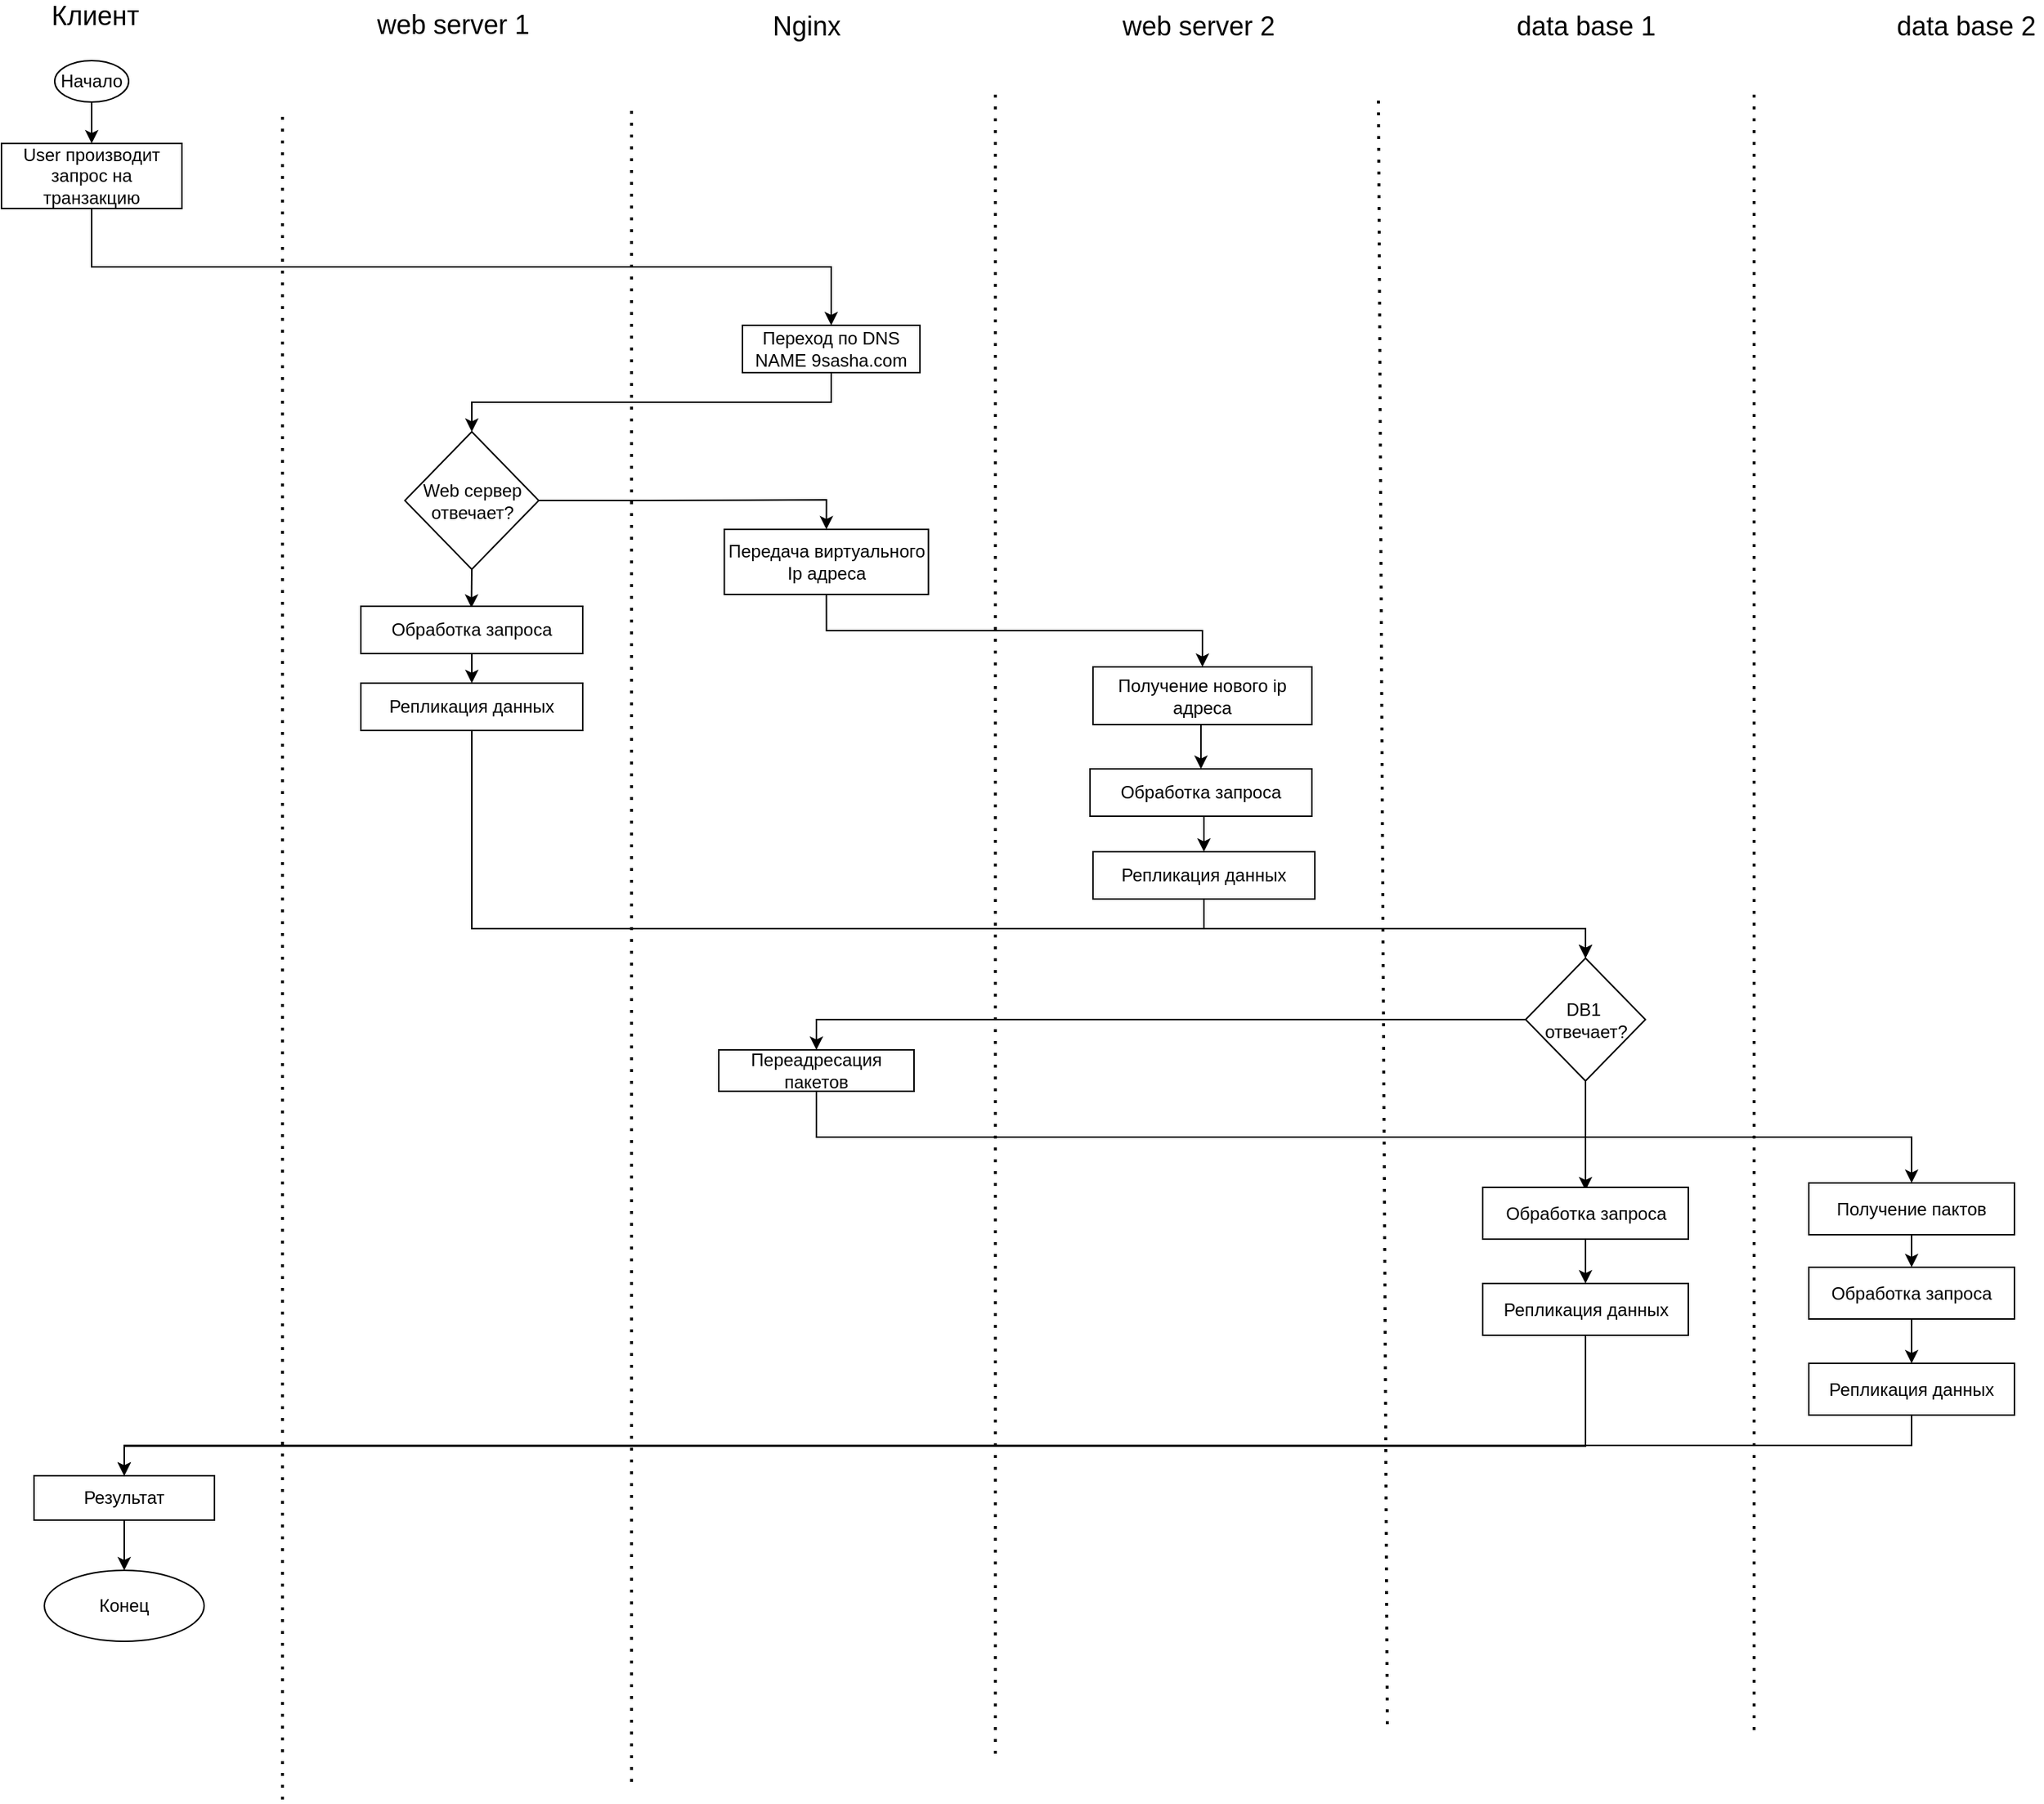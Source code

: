 <mxfile version="14.7.0" type="github">
  <diagram id="SUfiavvYxmkqEkYZ2rLM" name="Page-1">
    <mxGraphModel dx="2822" dy="1524" grid="0" gridSize="10" guides="1" tooltips="1" connect="1" arrows="1" fold="1" page="0" pageScale="1" pageWidth="827" pageHeight="1169" math="0" shadow="0">
      <root>
        <mxCell id="0" />
        <mxCell id="1" parent="0" />
        <mxCell id="dnov4yQt2PjsULBAwg_i-1" value="&lt;font style=&quot;font-size: 18px&quot;&gt;Клиент&lt;/font&gt;" style="text;html=1;align=center;verticalAlign=middle;resizable=0;points=[];autosize=1;strokeColor=none;" parent="1" vertex="1">
          <mxGeometry x="-419" y="-24" width="69" height="20" as="geometry" />
        </mxCell>
        <mxCell id="dnov4yQt2PjsULBAwg_i-2" value="&lt;span style=&quot;font-size: 18px&quot;&gt;web server 1&lt;/span&gt;" style="text;html=1;align=center;verticalAlign=middle;resizable=0;points=[];autosize=1;strokeColor=none;" parent="1" vertex="1">
          <mxGeometry x="-199" y="-18" width="113" height="20" as="geometry" />
        </mxCell>
        <mxCell id="dnov4yQt2PjsULBAwg_i-3" value="&lt;font style=&quot;font-size: 18px&quot;&gt;web server 2&lt;/font&gt;" style="text;html=1;align=center;verticalAlign=middle;resizable=0;points=[];autosize=1;strokeColor=none;" parent="1" vertex="1">
          <mxGeometry x="305" y="-17" width="113" height="20" as="geometry" />
        </mxCell>
        <mxCell id="dnov4yQt2PjsULBAwg_i-4" value="&lt;font style=&quot;font-size: 18px&quot;&gt;data base 1&lt;/font&gt;" style="text;html=1;align=center;verticalAlign=middle;resizable=0;points=[];autosize=1;strokeColor=none;" parent="1" vertex="1">
          <mxGeometry x="572" y="-17" width="104" height="20" as="geometry" />
        </mxCell>
        <mxCell id="dnov4yQt2PjsULBAwg_i-5" value="&lt;font style=&quot;font-size: 18px&quot;&gt;data base 2&lt;/font&gt;" style="text;html=1;align=center;verticalAlign=middle;resizable=0;points=[];autosize=1;strokeColor=none;" parent="1" vertex="1">
          <mxGeometry x="829" y="-17" width="104" height="20" as="geometry" />
        </mxCell>
        <mxCell id="dnov4yQt2PjsULBAwg_i-6" value="&lt;font style=&quot;font-size: 18px&quot;&gt;Nginx&lt;/font&gt;" style="text;html=1;align=center;verticalAlign=middle;resizable=0;points=[];autosize=1;strokeColor=none;" parent="1" vertex="1">
          <mxGeometry x="69" y="-17" width="56" height="20" as="geometry" />
        </mxCell>
        <mxCell id="dnov4yQt2PjsULBAwg_i-7" value="" style="endArrow=none;dashed=1;html=1;dashPattern=1 3;strokeWidth=2;" parent="1" edge="1">
          <mxGeometry width="50" height="50" relative="1" as="geometry">
            <mxPoint x="-257" y="1192" as="sourcePoint" />
            <mxPoint x="-257" y="52" as="targetPoint" />
          </mxGeometry>
        </mxCell>
        <mxCell id="dnov4yQt2PjsULBAwg_i-10" style="edgeStyle=orthogonalEdgeStyle;rounded=0;orthogonalLoop=1;jettySize=auto;html=1;exitX=0.5;exitY=1;exitDx=0;exitDy=0;entryX=0.5;entryY=0;entryDx=0;entryDy=0;" parent="1" source="dnov4yQt2PjsULBAwg_i-8" target="dnov4yQt2PjsULBAwg_i-9" edge="1">
          <mxGeometry relative="1" as="geometry" />
        </mxCell>
        <mxCell id="dnov4yQt2PjsULBAwg_i-8" value="Начало" style="ellipse;whiteSpace=wrap;html=1;" parent="1" vertex="1">
          <mxGeometry x="-411" y="16" width="50" height="28" as="geometry" />
        </mxCell>
        <mxCell id="gvLGHlVyj8uhla7x83-q-2" style="edgeStyle=orthogonalEdgeStyle;rounded=0;orthogonalLoop=1;jettySize=auto;html=1;exitX=0.5;exitY=1;exitDx=0;exitDy=0;entryX=0.5;entryY=0;entryDx=0;entryDy=0;" edge="1" parent="1" source="dnov4yQt2PjsULBAwg_i-9" target="gvLGHlVyj8uhla7x83-q-1">
          <mxGeometry relative="1" as="geometry" />
        </mxCell>
        <mxCell id="dnov4yQt2PjsULBAwg_i-9" value="User производит запрос на транзакцию" style="rounded=0;whiteSpace=wrap;html=1;" parent="1" vertex="1">
          <mxGeometry x="-447" y="72" width="122" height="44" as="geometry" />
        </mxCell>
        <mxCell id="dnov4yQt2PjsULBAwg_i-18" style="edgeStyle=orthogonalEdgeStyle;rounded=0;orthogonalLoop=1;jettySize=auto;html=1;exitX=1;exitY=0.5;exitDx=0;exitDy=0;entryX=0.5;entryY=0;entryDx=0;entryDy=0;" parent="1" source="dnov4yQt2PjsULBAwg_i-11" target="dnov4yQt2PjsULBAwg_i-17" edge="1">
          <mxGeometry relative="1" as="geometry" />
        </mxCell>
        <mxCell id="dnov4yQt2PjsULBAwg_i-38" style="edgeStyle=orthogonalEdgeStyle;rounded=0;orthogonalLoop=1;jettySize=auto;html=1;exitX=0.5;exitY=1;exitDx=0;exitDy=0;" parent="1" source="dnov4yQt2PjsULBAwg_i-11" edge="1">
          <mxGeometry relative="1" as="geometry">
            <mxPoint x="-129.25" y="386" as="targetPoint" />
          </mxGeometry>
        </mxCell>
        <mxCell id="dnov4yQt2PjsULBAwg_i-11" value="Web сервер&lt;br&gt;отвечает?" style="rhombus;whiteSpace=wrap;html=1;" parent="1" vertex="1">
          <mxGeometry x="-174.25" y="267" width="90.5" height="93" as="geometry" />
        </mxCell>
        <mxCell id="dnov4yQt2PjsULBAwg_i-13" value="" style="endArrow=none;dashed=1;html=1;dashPattern=1 3;strokeWidth=2;" parent="1" edge="1">
          <mxGeometry width="50" height="50" relative="1" as="geometry">
            <mxPoint x="-21" y="1180" as="sourcePoint" />
            <mxPoint x="-21" y="44" as="targetPoint" />
          </mxGeometry>
        </mxCell>
        <mxCell id="dnov4yQt2PjsULBAwg_i-16" value="" style="endArrow=none;dashed=1;html=1;dashPattern=1 3;strokeWidth=2;" parent="1" edge="1">
          <mxGeometry width="50" height="50" relative="1" as="geometry">
            <mxPoint x="225" y="1161" as="sourcePoint" />
            <mxPoint x="225" y="38" as="targetPoint" />
          </mxGeometry>
        </mxCell>
        <mxCell id="dnov4yQt2PjsULBAwg_i-20" style="edgeStyle=orthogonalEdgeStyle;rounded=0;orthogonalLoop=1;jettySize=auto;html=1;exitX=0.5;exitY=1;exitDx=0;exitDy=0;entryX=0.5;entryY=0;entryDx=0;entryDy=0;" parent="1" source="dnov4yQt2PjsULBAwg_i-17" target="dnov4yQt2PjsULBAwg_i-19" edge="1">
          <mxGeometry relative="1" as="geometry" />
        </mxCell>
        <mxCell id="dnov4yQt2PjsULBAwg_i-17" value="Передача виртуального Ip адреса" style="rounded=0;whiteSpace=wrap;html=1;" parent="1" vertex="1">
          <mxGeometry x="41.75" y="333" width="138" height="44" as="geometry" />
        </mxCell>
        <mxCell id="dnov4yQt2PjsULBAwg_i-34" style="edgeStyle=orthogonalEdgeStyle;rounded=0;orthogonalLoop=1;jettySize=auto;html=1;exitX=0.5;exitY=1;exitDx=0;exitDy=0;entryX=0.5;entryY=0;entryDx=0;entryDy=0;" parent="1" source="dnov4yQt2PjsULBAwg_i-19" target="dnov4yQt2PjsULBAwg_i-21" edge="1">
          <mxGeometry relative="1" as="geometry" />
        </mxCell>
        <mxCell id="dnov4yQt2PjsULBAwg_i-19" value="Получение нового ip адреса" style="rounded=0;whiteSpace=wrap;html=1;" parent="1" vertex="1">
          <mxGeometry x="291" y="426" width="148" height="39" as="geometry" />
        </mxCell>
        <mxCell id="dnov4yQt2PjsULBAwg_i-36" style="edgeStyle=orthogonalEdgeStyle;rounded=0;orthogonalLoop=1;jettySize=auto;html=1;exitX=0.5;exitY=1;exitDx=0;exitDy=0;entryX=0.5;entryY=0;entryDx=0;entryDy=0;" parent="1" source="dnov4yQt2PjsULBAwg_i-21" target="dnov4yQt2PjsULBAwg_i-35" edge="1">
          <mxGeometry relative="1" as="geometry" />
        </mxCell>
        <mxCell id="dnov4yQt2PjsULBAwg_i-21" value="Обработка запроса" style="rounded=0;whiteSpace=wrap;html=1;" parent="1" vertex="1">
          <mxGeometry x="289" y="495" width="150" height="32" as="geometry" />
        </mxCell>
        <mxCell id="dnov4yQt2PjsULBAwg_i-23" value="" style="endArrow=none;dashed=1;html=1;dashPattern=1 3;strokeWidth=2;" parent="1" edge="1">
          <mxGeometry width="50" height="50" relative="1" as="geometry">
            <mxPoint x="490" y="1141" as="sourcePoint" />
            <mxPoint x="484" y="40" as="targetPoint" />
          </mxGeometry>
        </mxCell>
        <mxCell id="dnov4yQt2PjsULBAwg_i-29" style="edgeStyle=orthogonalEdgeStyle;rounded=0;orthogonalLoop=1;jettySize=auto;html=1;exitX=0;exitY=0.5;exitDx=0;exitDy=0;entryX=0.5;entryY=0;entryDx=0;entryDy=0;" parent="1" source="dnov4yQt2PjsULBAwg_i-24" target="dnov4yQt2PjsULBAwg_i-28" edge="1">
          <mxGeometry relative="1" as="geometry" />
        </mxCell>
        <mxCell id="dnov4yQt2PjsULBAwg_i-52" style="edgeStyle=orthogonalEdgeStyle;rounded=0;orthogonalLoop=1;jettySize=auto;html=1;exitX=0.5;exitY=1;exitDx=0;exitDy=0;" parent="1" source="dnov4yQt2PjsULBAwg_i-24" edge="1">
          <mxGeometry relative="1" as="geometry">
            <mxPoint x="624" y="780" as="targetPoint" />
          </mxGeometry>
        </mxCell>
        <mxCell id="dnov4yQt2PjsULBAwg_i-24" value="DB1&amp;nbsp;&lt;br&gt;отвечает?" style="rhombus;whiteSpace=wrap;html=1;" parent="1" vertex="1">
          <mxGeometry x="583.5" y="623" width="81" height="83" as="geometry" />
        </mxCell>
        <mxCell id="dnov4yQt2PjsULBAwg_i-26" value="" style="endArrow=none;dashed=1;html=1;dashPattern=1 3;strokeWidth=2;" parent="1" edge="1">
          <mxGeometry width="50" height="50" relative="1" as="geometry">
            <mxPoint x="738" y="1145" as="sourcePoint" />
            <mxPoint x="738" y="39" as="targetPoint" />
          </mxGeometry>
        </mxCell>
        <mxCell id="dnov4yQt2PjsULBAwg_i-30" style="edgeStyle=orthogonalEdgeStyle;rounded=0;orthogonalLoop=1;jettySize=auto;html=1;exitX=0.5;exitY=1;exitDx=0;exitDy=0;entryX=0.5;entryY=0;entryDx=0;entryDy=0;" parent="1" source="dnov4yQt2PjsULBAwg_i-28" target="dnov4yQt2PjsULBAwg_i-31" edge="1">
          <mxGeometry relative="1" as="geometry">
            <mxPoint x="815.966" y="768.724" as="targetPoint" />
          </mxGeometry>
        </mxCell>
        <mxCell id="dnov4yQt2PjsULBAwg_i-28" value="Переадресация пакетов" style="rounded=0;whiteSpace=wrap;html=1;" parent="1" vertex="1">
          <mxGeometry x="38" y="685" width="132" height="28" as="geometry" />
        </mxCell>
        <mxCell id="dnov4yQt2PjsULBAwg_i-33" style="edgeStyle=orthogonalEdgeStyle;rounded=0;orthogonalLoop=1;jettySize=auto;html=1;exitX=0.5;exitY=1;exitDx=0;exitDy=0;entryX=0.5;entryY=0;entryDx=0;entryDy=0;" parent="1" source="dnov4yQt2PjsULBAwg_i-31" target="dnov4yQt2PjsULBAwg_i-32" edge="1">
          <mxGeometry relative="1" as="geometry" />
        </mxCell>
        <mxCell id="dnov4yQt2PjsULBAwg_i-31" value="Получение пактов" style="rounded=0;whiteSpace=wrap;html=1;" parent="1" vertex="1">
          <mxGeometry x="775" y="775" width="139" height="35" as="geometry" />
        </mxCell>
        <mxCell id="dnov4yQt2PjsULBAwg_i-40" style="edgeStyle=orthogonalEdgeStyle;rounded=0;orthogonalLoop=1;jettySize=auto;html=1;exitX=0.5;exitY=1;exitDx=0;exitDy=0;" parent="1" source="dnov4yQt2PjsULBAwg_i-32" target="dnov4yQt2PjsULBAwg_i-39" edge="1">
          <mxGeometry relative="1" as="geometry" />
        </mxCell>
        <mxCell id="dnov4yQt2PjsULBAwg_i-32" value="Обработка запроса" style="rounded=0;whiteSpace=wrap;html=1;" parent="1" vertex="1">
          <mxGeometry x="775" y="832" width="139" height="35" as="geometry" />
        </mxCell>
        <mxCell id="dnov4yQt2PjsULBAwg_i-37" style="edgeStyle=orthogonalEdgeStyle;rounded=0;orthogonalLoop=1;jettySize=auto;html=1;exitX=0.5;exitY=1;exitDx=0;exitDy=0;entryX=0.5;entryY=0;entryDx=0;entryDy=0;" parent="1" source="dnov4yQt2PjsULBAwg_i-35" target="dnov4yQt2PjsULBAwg_i-24" edge="1">
          <mxGeometry relative="1" as="geometry" />
        </mxCell>
        <mxCell id="dnov4yQt2PjsULBAwg_i-35" value="Репликация данных" style="rounded=0;whiteSpace=wrap;html=1;" parent="1" vertex="1">
          <mxGeometry x="291" y="551" width="150" height="32" as="geometry" />
        </mxCell>
        <mxCell id="dnov4yQt2PjsULBAwg_i-41" style="edgeStyle=orthogonalEdgeStyle;rounded=0;orthogonalLoop=1;jettySize=auto;html=1;exitX=0.5;exitY=1;exitDx=0;exitDy=0;entryX=0.5;entryY=0;entryDx=0;entryDy=0;" parent="1" source="dnov4yQt2PjsULBAwg_i-39" target="dnov4yQt2PjsULBAwg_i-42" edge="1">
          <mxGeometry relative="1" as="geometry">
            <mxPoint x="-371.333" y="1018.5" as="targetPoint" />
          </mxGeometry>
        </mxCell>
        <mxCell id="dnov4yQt2PjsULBAwg_i-39" value="Репликация данных" style="rounded=0;whiteSpace=wrap;html=1;" parent="1" vertex="1">
          <mxGeometry x="775" y="897" width="139" height="35" as="geometry" />
        </mxCell>
        <mxCell id="dnov4yQt2PjsULBAwg_i-46" style="edgeStyle=orthogonalEdgeStyle;rounded=0;orthogonalLoop=1;jettySize=auto;html=1;exitX=0.5;exitY=1;exitDx=0;exitDy=0;entryX=0.5;entryY=0;entryDx=0;entryDy=0;" parent="1" source="dnov4yQt2PjsULBAwg_i-42" target="dnov4yQt2PjsULBAwg_i-45" edge="1">
          <mxGeometry relative="1" as="geometry" />
        </mxCell>
        <mxCell id="dnov4yQt2PjsULBAwg_i-42" value="Результат" style="rounded=0;whiteSpace=wrap;html=1;" parent="1" vertex="1">
          <mxGeometry x="-425" y="973" width="122" height="30" as="geometry" />
        </mxCell>
        <mxCell id="dnov4yQt2PjsULBAwg_i-45" value="Конец" style="ellipse;whiteSpace=wrap;html=1;" parent="1" vertex="1">
          <mxGeometry x="-418" y="1037" width="108" height="48" as="geometry" />
        </mxCell>
        <mxCell id="dnov4yQt2PjsULBAwg_i-49" style="edgeStyle=orthogonalEdgeStyle;rounded=0;orthogonalLoop=1;jettySize=auto;html=1;exitX=0.5;exitY=1;exitDx=0;exitDy=0;entryX=0.5;entryY=0;entryDx=0;entryDy=0;" parent="1" source="dnov4yQt2PjsULBAwg_i-47" target="dnov4yQt2PjsULBAwg_i-48" edge="1">
          <mxGeometry relative="1" as="geometry" />
        </mxCell>
        <mxCell id="dnov4yQt2PjsULBAwg_i-47" value="Обработка запроса" style="rounded=0;whiteSpace=wrap;html=1;" parent="1" vertex="1">
          <mxGeometry x="-204" y="385" width="150" height="32" as="geometry" />
        </mxCell>
        <mxCell id="gvLGHlVyj8uhla7x83-q-4" style="edgeStyle=orthogonalEdgeStyle;rounded=0;orthogonalLoop=1;jettySize=auto;html=1;exitX=0.5;exitY=1;exitDx=0;exitDy=0;" edge="1" parent="1" source="dnov4yQt2PjsULBAwg_i-48" target="dnov4yQt2PjsULBAwg_i-24">
          <mxGeometry relative="1" as="geometry">
            <Array as="points">
              <mxPoint x="-129" y="603" />
              <mxPoint x="624" y="603" />
            </Array>
          </mxGeometry>
        </mxCell>
        <mxCell id="dnov4yQt2PjsULBAwg_i-48" value="Репликация данных" style="rounded=0;whiteSpace=wrap;html=1;" parent="1" vertex="1">
          <mxGeometry x="-204" y="437" width="150" height="32" as="geometry" />
        </mxCell>
        <mxCell id="dnov4yQt2PjsULBAwg_i-53" style="edgeStyle=orthogonalEdgeStyle;rounded=0;orthogonalLoop=1;jettySize=auto;html=1;exitX=0.5;exitY=1;exitDx=0;exitDy=0;" parent="1" source="dnov4yQt2PjsULBAwg_i-54" target="dnov4yQt2PjsULBAwg_i-55" edge="1">
          <mxGeometry relative="1" as="geometry" />
        </mxCell>
        <mxCell id="dnov4yQt2PjsULBAwg_i-54" value="Обработка запроса" style="rounded=0;whiteSpace=wrap;html=1;" parent="1" vertex="1">
          <mxGeometry x="554.5" y="778" width="139" height="35" as="geometry" />
        </mxCell>
        <mxCell id="gvLGHlVyj8uhla7x83-q-6" style="edgeStyle=orthogonalEdgeStyle;rounded=0;orthogonalLoop=1;jettySize=auto;html=1;exitX=0.5;exitY=1;exitDx=0;exitDy=0;entryX=0.5;entryY=0;entryDx=0;entryDy=0;" edge="1" parent="1" source="dnov4yQt2PjsULBAwg_i-55" target="dnov4yQt2PjsULBAwg_i-42">
          <mxGeometry relative="1" as="geometry">
            <Array as="points">
              <mxPoint x="624" y="953" />
              <mxPoint x="-364" y="953" />
            </Array>
          </mxGeometry>
        </mxCell>
        <mxCell id="dnov4yQt2PjsULBAwg_i-55" value="Репликация данных" style="rounded=0;whiteSpace=wrap;html=1;" parent="1" vertex="1">
          <mxGeometry x="554.5" y="843" width="139" height="35" as="geometry" />
        </mxCell>
        <mxCell id="gvLGHlVyj8uhla7x83-q-3" style="edgeStyle=orthogonalEdgeStyle;rounded=0;orthogonalLoop=1;jettySize=auto;html=1;exitX=0.5;exitY=1;exitDx=0;exitDy=0;entryX=0.5;entryY=0;entryDx=0;entryDy=0;" edge="1" parent="1" source="gvLGHlVyj8uhla7x83-q-1" target="dnov4yQt2PjsULBAwg_i-11">
          <mxGeometry relative="1" as="geometry" />
        </mxCell>
        <mxCell id="gvLGHlVyj8uhla7x83-q-1" value="Переход по DNS NAME 9sasha.com" style="rounded=0;whiteSpace=wrap;html=1;" vertex="1" parent="1">
          <mxGeometry x="54" y="195" width="120" height="32" as="geometry" />
        </mxCell>
      </root>
    </mxGraphModel>
  </diagram>
</mxfile>
